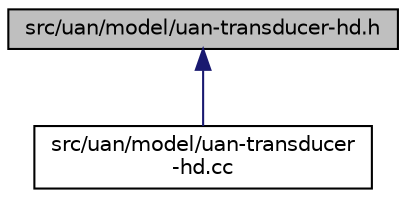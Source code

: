 digraph "src/uan/model/uan-transducer-hd.h"
{
 // LATEX_PDF_SIZE
  edge [fontname="Helvetica",fontsize="10",labelfontname="Helvetica",labelfontsize="10"];
  node [fontname="Helvetica",fontsize="10",shape=record];
  Node1 [label="src/uan/model/uan-transducer-hd.h",height=0.2,width=0.4,color="black", fillcolor="grey75", style="filled", fontcolor="black",tooltip=" "];
  Node1 -> Node2 [dir="back",color="midnightblue",fontsize="10",style="solid",fontname="Helvetica"];
  Node2 [label="src/uan/model/uan-transducer\l-hd.cc",height=0.2,width=0.4,color="black", fillcolor="white", style="filled",URL="$uan-transducer-hd_8cc.html",tooltip=" "];
}
